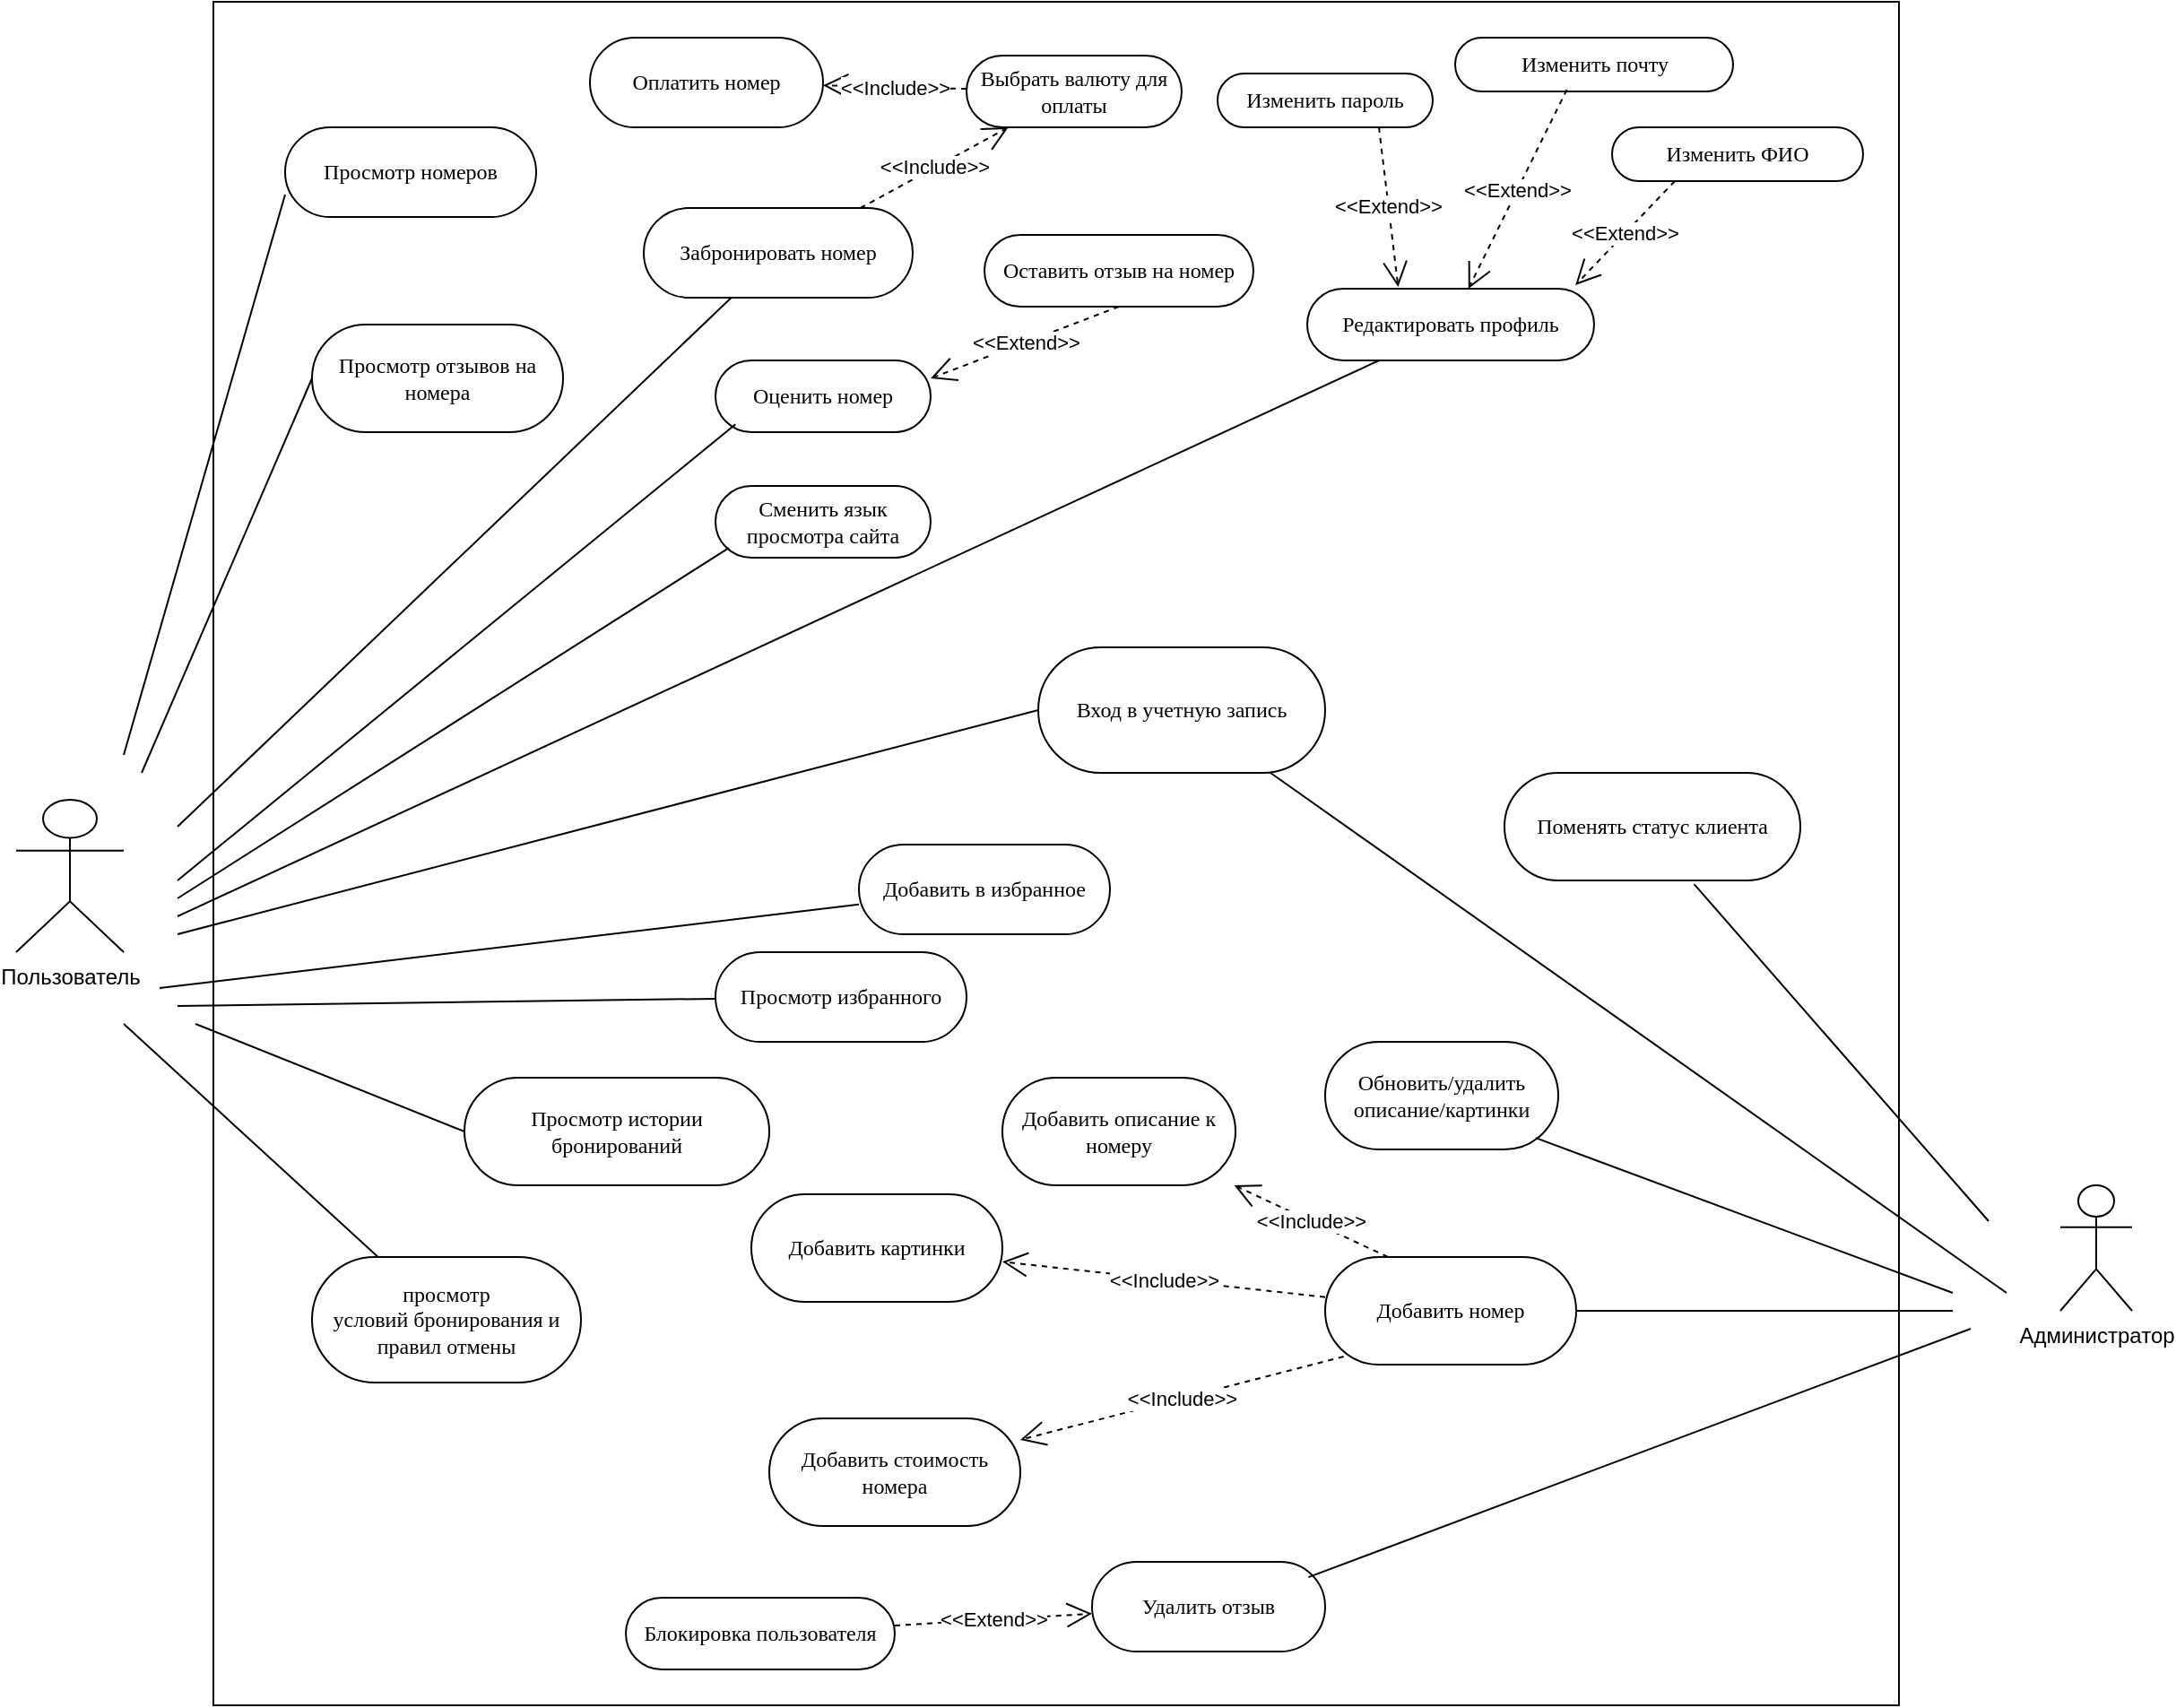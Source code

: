 <mxfile version="23.1.7" type="device">
  <diagram name="Page-1" id="0783ab3e-0a74-02c8-0abd-f7b4e66b4bec">
    <mxGraphModel dx="2636" dy="-693" grid="1" gridSize="10" guides="1" tooltips="1" connect="1" arrows="1" fold="1" page="1" pageScale="1" pageWidth="1200" pageHeight="1600" background="none" math="0" shadow="0">
      <root>
        <mxCell id="0" />
        <mxCell id="1" parent="0" />
        <mxCell id="jNMzOkflWiPmnUt8hGNs-3" value="Пользователь" style="shape=umlActor;verticalLabelPosition=bottom;verticalAlign=top;html=1;" vertex="1" parent="1">
          <mxGeometry x="-510" y="2465" width="60" height="85" as="geometry" />
        </mxCell>
        <mxCell id="jNMzOkflWiPmnUt8hGNs-4" value="Администратор" style="shape=umlActor;verticalLabelPosition=bottom;verticalAlign=top;html=1;" vertex="1" parent="1">
          <mxGeometry x="630" y="2680" width="40" height="70" as="geometry" />
        </mxCell>
        <mxCell id="jNMzOkflWiPmnUt8hGNs-12" value="" style="rounded=0;whiteSpace=wrap;html=1;" vertex="1" parent="1">
          <mxGeometry x="-400" y="2020" width="940" height="950" as="geometry" />
        </mxCell>
        <mxCell id="jNMzOkflWiPmnUt8hGNs-5" value="Вход в учетную запись" style="rounded=1;whiteSpace=wrap;html=1;shadow=0;comic=0;labelBackgroundColor=none;strokeWidth=1;fontFamily=Verdana;fontSize=12;align=center;arcSize=50;" vertex="1" parent="1">
          <mxGeometry x="60" y="2380" width="160" height="70" as="geometry" />
        </mxCell>
        <mxCell id="jNMzOkflWiPmnUt8hGNs-13" value="" style="endArrow=none;html=1;rounded=0;entryX=0;entryY=0.5;entryDx=0;entryDy=0;" edge="1" parent="1" target="jNMzOkflWiPmnUt8hGNs-5">
          <mxGeometry width="50" height="50" relative="1" as="geometry">
            <mxPoint x="-420" y="2540" as="sourcePoint" />
            <mxPoint x="-325" y="2506.5" as="targetPoint" />
          </mxGeometry>
        </mxCell>
        <mxCell id="jNMzOkflWiPmnUt8hGNs-14" value="" style="endArrow=none;html=1;rounded=0;" edge="1" parent="1" source="jNMzOkflWiPmnUt8hGNs-5">
          <mxGeometry width="50" height="50" relative="1" as="geometry">
            <mxPoint x="210" y="2514.25" as="sourcePoint" />
            <mxPoint x="600" y="2740" as="targetPoint" />
          </mxGeometry>
        </mxCell>
        <mxCell id="jNMzOkflWiPmnUt8hGNs-27" value="Редактировать профиль" style="rounded=1;whiteSpace=wrap;html=1;shadow=0;comic=0;labelBackgroundColor=none;strokeWidth=1;fontFamily=Verdana;fontSize=12;align=center;arcSize=50;" vertex="1" parent="1">
          <mxGeometry x="210" y="2180" width="160" height="40" as="geometry" />
        </mxCell>
        <mxCell id="jNMzOkflWiPmnUt8hGNs-28" value="Изменить ФИО" style="rounded=1;whiteSpace=wrap;html=1;shadow=0;comic=0;labelBackgroundColor=none;strokeWidth=1;fontFamily=Verdana;fontSize=12;align=center;arcSize=50;" vertex="1" parent="1">
          <mxGeometry x="380" y="2090" width="140" height="30" as="geometry" />
        </mxCell>
        <mxCell id="jNMzOkflWiPmnUt8hGNs-29" value="Изменить почту" style="rounded=1;whiteSpace=wrap;html=1;shadow=0;comic=0;labelBackgroundColor=none;strokeWidth=1;fontFamily=Verdana;fontSize=12;align=center;arcSize=50;" vertex="1" parent="1">
          <mxGeometry x="292.5" y="2040" width="155" height="30" as="geometry" />
        </mxCell>
        <mxCell id="jNMzOkflWiPmnUt8hGNs-30" value="Изменить пароль" style="rounded=1;whiteSpace=wrap;html=1;shadow=0;comic=0;labelBackgroundColor=none;strokeWidth=1;fontFamily=Verdana;fontSize=12;align=center;arcSize=50;" vertex="1" parent="1">
          <mxGeometry x="160" y="2060" width="120" height="30" as="geometry" />
        </mxCell>
        <mxCell id="jNMzOkflWiPmnUt8hGNs-31" value="&amp;lt;&amp;lt;Extend&amp;gt;&amp;gt;" style="endArrow=open;endSize=12;dashed=1;html=1;rounded=0;exitX=0.75;exitY=1;exitDx=0;exitDy=0;entryX=0.317;entryY=-0.025;entryDx=0;entryDy=0;entryPerimeter=0;" edge="1" parent="1" source="jNMzOkflWiPmnUt8hGNs-30" target="jNMzOkflWiPmnUt8hGNs-27">
          <mxGeometry x="-0.017" width="160" relative="1" as="geometry">
            <mxPoint x="560" y="2444" as="sourcePoint" />
            <mxPoint x="-180" y="2260" as="targetPoint" />
            <Array as="points" />
            <mxPoint as="offset" />
          </mxGeometry>
        </mxCell>
        <mxCell id="jNMzOkflWiPmnUt8hGNs-32" value="&amp;lt;&amp;lt;Extend&amp;gt;&amp;gt;" style="endArrow=open;endSize=12;dashed=1;html=1;rounded=0;exitX=0.402;exitY=0.967;exitDx=0;exitDy=0;exitPerimeter=0;" edge="1" parent="1" source="jNMzOkflWiPmnUt8hGNs-29" target="jNMzOkflWiPmnUt8hGNs-27">
          <mxGeometry width="160" relative="1" as="geometry">
            <mxPoint x="-230" y="2459" as="sourcePoint" />
            <mxPoint x="-90" y="2300" as="targetPoint" />
            <Array as="points" />
          </mxGeometry>
        </mxCell>
        <mxCell id="jNMzOkflWiPmnUt8hGNs-33" value="&amp;lt;&amp;lt;Extend&amp;gt;&amp;gt;" style="endArrow=open;endSize=12;dashed=1;html=1;rounded=0;exitX=0.25;exitY=1;exitDx=0;exitDy=0;entryX=0.935;entryY=-0.051;entryDx=0;entryDy=0;entryPerimeter=0;" edge="1" parent="1" source="jNMzOkflWiPmnUt8hGNs-28" target="jNMzOkflWiPmnUt8hGNs-27">
          <mxGeometry width="160" relative="1" as="geometry">
            <mxPoint x="-240" y="2374" as="sourcePoint" />
            <mxPoint x="-135" y="2300" as="targetPoint" />
            <Array as="points" />
          </mxGeometry>
        </mxCell>
        <mxCell id="jNMzOkflWiPmnUt8hGNs-37" value="" style="endArrow=none;html=1;rounded=0;entryX=0.25;entryY=1;entryDx=0;entryDy=0;" edge="1" parent="1" target="jNMzOkflWiPmnUt8hGNs-27">
          <mxGeometry width="50" height="50" relative="1" as="geometry">
            <mxPoint x="-420" y="2530" as="sourcePoint" />
            <mxPoint y="2310" as="targetPoint" />
          </mxGeometry>
        </mxCell>
        <mxCell id="jNMzOkflWiPmnUt8hGNs-38" value="Просмотр номеров" style="rounded=1;whiteSpace=wrap;html=1;shadow=0;comic=0;labelBackgroundColor=none;strokeWidth=1;fontFamily=Verdana;fontSize=12;align=center;arcSize=50;" vertex="1" parent="1">
          <mxGeometry x="-360" y="2090" width="140" height="50" as="geometry" />
        </mxCell>
        <mxCell id="jNMzOkflWiPmnUt8hGNs-39" value="" style="endArrow=none;html=1;rounded=0;entryX=0;entryY=0.75;entryDx=0;entryDy=0;" edge="1" parent="1" target="jNMzOkflWiPmnUt8hGNs-38">
          <mxGeometry width="50" height="50" relative="1" as="geometry">
            <mxPoint x="-450" y="2440" as="sourcePoint" />
            <mxPoint x="110" y="2270" as="targetPoint" />
          </mxGeometry>
        </mxCell>
        <mxCell id="jNMzOkflWiPmnUt8hGNs-41" value="Просмотр отзывов на номера" style="rounded=1;whiteSpace=wrap;html=1;shadow=0;comic=0;labelBackgroundColor=none;strokeWidth=1;fontFamily=Verdana;fontSize=12;align=center;arcSize=50;" vertex="1" parent="1">
          <mxGeometry x="-345" y="2200" width="140" height="60" as="geometry" />
        </mxCell>
        <mxCell id="jNMzOkflWiPmnUt8hGNs-42" value="" style="endArrow=none;html=1;rounded=0;entryX=0;entryY=0.5;entryDx=0;entryDy=0;" edge="1" parent="1" target="jNMzOkflWiPmnUt8hGNs-41">
          <mxGeometry width="50" height="50" relative="1" as="geometry">
            <mxPoint x="-440" y="2450" as="sourcePoint" />
            <mxPoint x="110" y="2400" as="targetPoint" />
          </mxGeometry>
        </mxCell>
        <mxCell id="jNMzOkflWiPmnUt8hGNs-43" value="просмотр&lt;br/&gt;условий бронирования и правил отмены" style="rounded=1;whiteSpace=wrap;html=1;shadow=0;comic=0;labelBackgroundColor=none;strokeWidth=1;fontFamily=Verdana;fontSize=12;align=center;arcSize=50;" vertex="1" parent="1">
          <mxGeometry x="-345" y="2720" width="150" height="70" as="geometry" />
        </mxCell>
        <mxCell id="jNMzOkflWiPmnUt8hGNs-44" value="" style="endArrow=none;html=1;rounded=0;" edge="1" parent="1" target="jNMzOkflWiPmnUt8hGNs-43">
          <mxGeometry width="50" height="50" relative="1" as="geometry">
            <mxPoint x="-450" y="2590" as="sourcePoint" />
            <mxPoint x="110" y="2250" as="targetPoint" />
          </mxGeometry>
        </mxCell>
        <mxCell id="jNMzOkflWiPmnUt8hGNs-47" value="Забронировать номер" style="rounded=1;whiteSpace=wrap;html=1;shadow=0;comic=0;labelBackgroundColor=none;strokeWidth=1;fontFamily=Verdana;fontSize=12;align=center;arcSize=50;" vertex="1" parent="1">
          <mxGeometry x="-160" y="2135" width="150" height="50" as="geometry" />
        </mxCell>
        <mxCell id="jNMzOkflWiPmnUt8hGNs-48" value="" style="endArrow=none;html=1;rounded=0;" edge="1" parent="1" target="jNMzOkflWiPmnUt8hGNs-47">
          <mxGeometry width="50" height="50" relative="1" as="geometry">
            <mxPoint x="-420" y="2480" as="sourcePoint" />
            <mxPoint x="70" y="2110" as="targetPoint" />
          </mxGeometry>
        </mxCell>
        <mxCell id="jNMzOkflWiPmnUt8hGNs-49" value="Оплатить номер" style="rounded=1;whiteSpace=wrap;html=1;shadow=0;comic=0;labelBackgroundColor=none;strokeWidth=1;fontFamily=Verdana;fontSize=12;align=center;arcSize=50;" vertex="1" parent="1">
          <mxGeometry x="-190" y="2040" width="130" height="50" as="geometry" />
        </mxCell>
        <mxCell id="jNMzOkflWiPmnUt8hGNs-50" value="&amp;lt;&amp;lt;Include&amp;gt;&amp;gt;" style="endArrow=open;endSize=12;dashed=1;html=1;rounded=0;" edge="1" parent="1" source="jNMzOkflWiPmnUt8hGNs-47" target="jNMzOkflWiPmnUt8hGNs-55">
          <mxGeometry width="160" relative="1" as="geometry">
            <mxPoint x="18" y="2120" as="sourcePoint" />
            <mxPoint x="10" y="2183" as="targetPoint" />
            <Array as="points" />
          </mxGeometry>
        </mxCell>
        <mxCell id="jNMzOkflWiPmnUt8hGNs-51" value="Оценить номер" style="rounded=1;whiteSpace=wrap;html=1;shadow=0;comic=0;labelBackgroundColor=none;strokeWidth=1;fontFamily=Verdana;fontSize=12;align=center;arcSize=50;" vertex="1" parent="1">
          <mxGeometry x="-120" y="2220" width="120" height="40" as="geometry" />
        </mxCell>
        <mxCell id="jNMzOkflWiPmnUt8hGNs-52" value="" style="endArrow=none;html=1;rounded=0;entryX=0.093;entryY=0.89;entryDx=0;entryDy=0;entryPerimeter=0;" edge="1" parent="1" target="jNMzOkflWiPmnUt8hGNs-51">
          <mxGeometry width="50" height="50" relative="1" as="geometry">
            <mxPoint x="-420" y="2510" as="sourcePoint" />
            <mxPoint x="-210" y="2340" as="targetPoint" />
          </mxGeometry>
        </mxCell>
        <mxCell id="jNMzOkflWiPmnUt8hGNs-53" value="Оставить отзыв на номер" style="rounded=1;whiteSpace=wrap;html=1;shadow=0;comic=0;labelBackgroundColor=none;strokeWidth=1;fontFamily=Verdana;fontSize=12;align=center;arcSize=50;" vertex="1" parent="1">
          <mxGeometry x="30" y="2150" width="150" height="40" as="geometry" />
        </mxCell>
        <mxCell id="jNMzOkflWiPmnUt8hGNs-54" value="&amp;lt;&amp;lt;Extend&amp;gt;&amp;gt;" style="endArrow=open;endSize=12;dashed=1;html=1;rounded=0;exitX=0.5;exitY=1;exitDx=0;exitDy=0;entryX=1;entryY=0.25;entryDx=0;entryDy=0;" edge="1" parent="1" source="jNMzOkflWiPmnUt8hGNs-53" target="jNMzOkflWiPmnUt8hGNs-51">
          <mxGeometry width="160" relative="1" as="geometry">
            <mxPoint x="100" y="2210" as="sourcePoint" />
            <mxPoint y="2140" as="targetPoint" />
          </mxGeometry>
        </mxCell>
        <mxCell id="jNMzOkflWiPmnUt8hGNs-55" value="Выбрать валюту для оплаты" style="rounded=1;whiteSpace=wrap;html=1;shadow=0;comic=0;labelBackgroundColor=none;strokeWidth=1;fontFamily=Verdana;fontSize=12;align=center;arcSize=50;" vertex="1" parent="1">
          <mxGeometry x="20" y="2050" width="120" height="40" as="geometry" />
        </mxCell>
        <mxCell id="jNMzOkflWiPmnUt8hGNs-58" value="&amp;lt;&amp;lt;Include&amp;gt;&amp;gt;" style="endArrow=open;endSize=12;dashed=1;html=1;rounded=0;" edge="1" parent="1" source="jNMzOkflWiPmnUt8hGNs-55" target="jNMzOkflWiPmnUt8hGNs-49">
          <mxGeometry width="160" relative="1" as="geometry">
            <mxPoint x="-30" y="2145" as="sourcePoint" />
            <mxPoint x="34" y="2110" as="targetPoint" />
            <Array as="points" />
          </mxGeometry>
        </mxCell>
        <mxCell id="jNMzOkflWiPmnUt8hGNs-59" value="Сменить язык просмотра сайта" style="rounded=1;whiteSpace=wrap;html=1;shadow=0;comic=0;labelBackgroundColor=none;strokeWidth=1;fontFamily=Verdana;fontSize=12;align=center;arcSize=50;" vertex="1" parent="1">
          <mxGeometry x="-120" y="2290" width="120" height="40" as="geometry" />
        </mxCell>
        <mxCell id="jNMzOkflWiPmnUt8hGNs-60" value="" style="endArrow=none;html=1;rounded=0;entryX=0.062;entryY=0.865;entryDx=0;entryDy=0;entryPerimeter=0;" edge="1" parent="1" target="jNMzOkflWiPmnUt8hGNs-59">
          <mxGeometry width="50" height="50" relative="1" as="geometry">
            <mxPoint x="-420" y="2520" as="sourcePoint" />
            <mxPoint x="10" y="2300" as="targetPoint" />
          </mxGeometry>
        </mxCell>
        <mxCell id="jNMzOkflWiPmnUt8hGNs-61" value="Поменять статус клиента" style="rounded=1;whiteSpace=wrap;html=1;shadow=0;comic=0;labelBackgroundColor=none;strokeWidth=1;fontFamily=Verdana;fontSize=12;align=center;arcSize=50;" vertex="1" parent="1">
          <mxGeometry x="320" y="2450" width="165" height="60" as="geometry" />
        </mxCell>
        <mxCell id="jNMzOkflWiPmnUt8hGNs-62" value="" style="endArrow=none;html=1;rounded=0;exitX=0.641;exitY=1.034;exitDx=0;exitDy=0;exitPerimeter=0;" edge="1" parent="1" source="jNMzOkflWiPmnUt8hGNs-61">
          <mxGeometry width="50" height="50" relative="1" as="geometry">
            <mxPoint x="90" y="2660" as="sourcePoint" />
            <mxPoint x="590" y="2700" as="targetPoint" />
          </mxGeometry>
        </mxCell>
        <mxCell id="jNMzOkflWiPmnUt8hGNs-63" value="Удалить отзыв" style="rounded=1;whiteSpace=wrap;html=1;shadow=0;comic=0;labelBackgroundColor=none;strokeWidth=1;fontFamily=Verdana;fontSize=12;align=center;arcSize=50;" vertex="1" parent="1">
          <mxGeometry x="90" y="2890" width="130" height="50" as="geometry" />
        </mxCell>
        <mxCell id="jNMzOkflWiPmnUt8hGNs-64" value="" style="endArrow=none;html=1;rounded=0;exitX=0.928;exitY=0.171;exitDx=0;exitDy=0;exitPerimeter=0;" edge="1" parent="1" source="jNMzOkflWiPmnUt8hGNs-63">
          <mxGeometry width="50" height="50" relative="1" as="geometry">
            <mxPoint x="230" y="2970" as="sourcePoint" />
            <mxPoint x="580" y="2760" as="targetPoint" />
          </mxGeometry>
        </mxCell>
        <mxCell id="jNMzOkflWiPmnUt8hGNs-65" value="Блокировка пользователя" style="rounded=1;whiteSpace=wrap;html=1;shadow=0;comic=0;labelBackgroundColor=none;strokeWidth=1;fontFamily=Verdana;fontSize=12;align=center;arcSize=50;" vertex="1" parent="1">
          <mxGeometry x="-170" y="2910" width="150" height="40" as="geometry" />
        </mxCell>
        <mxCell id="jNMzOkflWiPmnUt8hGNs-66" value="&amp;lt;&amp;lt;Extend&amp;gt;&amp;gt;" style="endArrow=open;endSize=12;dashed=1;html=1;rounded=0;" edge="1" parent="1" source="jNMzOkflWiPmnUt8hGNs-65" target="jNMzOkflWiPmnUt8hGNs-63">
          <mxGeometry width="160" relative="1" as="geometry">
            <mxPoint x="-55" y="2860" as="sourcePoint" />
            <mxPoint x="-160" y="2801" as="targetPoint" />
          </mxGeometry>
        </mxCell>
        <mxCell id="jNMzOkflWiPmnUt8hGNs-67" value="Добавить номер" style="rounded=1;whiteSpace=wrap;html=1;shadow=0;comic=0;labelBackgroundColor=none;strokeWidth=1;fontFamily=Verdana;fontSize=12;align=center;arcSize=50;" vertex="1" parent="1">
          <mxGeometry x="220" y="2720" width="140" height="60" as="geometry" />
        </mxCell>
        <mxCell id="jNMzOkflWiPmnUt8hGNs-68" value="" style="endArrow=none;html=1;rounded=0;" edge="1" parent="1" source="jNMzOkflWiPmnUt8hGNs-67">
          <mxGeometry width="50" height="50" relative="1" as="geometry">
            <mxPoint x="300" y="2770" as="sourcePoint" />
            <mxPoint x="570" y="2750" as="targetPoint" />
          </mxGeometry>
        </mxCell>
        <mxCell id="jNMzOkflWiPmnUt8hGNs-69" value="Добавить описание к номеру" style="rounded=1;whiteSpace=wrap;html=1;shadow=0;comic=0;labelBackgroundColor=none;strokeWidth=1;fontFamily=Verdana;fontSize=12;align=center;arcSize=50;" vertex="1" parent="1">
          <mxGeometry x="40" y="2620" width="130" height="60" as="geometry" />
        </mxCell>
        <mxCell id="jNMzOkflWiPmnUt8hGNs-70" value="Добавить картинки" style="rounded=1;whiteSpace=wrap;html=1;shadow=0;comic=0;labelBackgroundColor=none;strokeWidth=1;fontFamily=Verdana;fontSize=12;align=center;arcSize=50;" vertex="1" parent="1">
          <mxGeometry x="-100" y="2685" width="140" height="60" as="geometry" />
        </mxCell>
        <mxCell id="jNMzOkflWiPmnUt8hGNs-71" value="Добавить стоимость номера" style="rounded=1;whiteSpace=wrap;html=1;shadow=0;comic=0;labelBackgroundColor=none;strokeWidth=1;fontFamily=Verdana;fontSize=12;align=center;arcSize=50;" vertex="1" parent="1">
          <mxGeometry x="-90" y="2810" width="140" height="60" as="geometry" />
        </mxCell>
        <mxCell id="jNMzOkflWiPmnUt8hGNs-72" value="&amp;lt;&amp;lt;Include&amp;gt;&amp;gt;" style="endArrow=open;endSize=12;dashed=1;html=1;rounded=0;exitX=0.25;exitY=0;exitDx=0;exitDy=0;" edge="1" parent="1" source="jNMzOkflWiPmnUt8hGNs-67" target="jNMzOkflWiPmnUt8hGNs-69">
          <mxGeometry width="160" relative="1" as="geometry">
            <mxPoint x="185" y="2659" as="sourcePoint" />
            <mxPoint x="315" y="2660" as="targetPoint" />
            <Array as="points" />
          </mxGeometry>
        </mxCell>
        <mxCell id="jNMzOkflWiPmnUt8hGNs-73" value="&amp;lt;&amp;lt;Include&amp;gt;&amp;gt;" style="endArrow=open;endSize=12;dashed=1;html=1;rounded=0;" edge="1" parent="1" source="jNMzOkflWiPmnUt8hGNs-67" target="jNMzOkflWiPmnUt8hGNs-70">
          <mxGeometry width="160" relative="1" as="geometry">
            <mxPoint x="152" y="2800" as="sourcePoint" />
            <mxPoint x="80" y="2750" as="targetPoint" />
            <Array as="points" />
          </mxGeometry>
        </mxCell>
        <mxCell id="jNMzOkflWiPmnUt8hGNs-75" value="&amp;lt;&amp;lt;Include&amp;gt;&amp;gt;" style="endArrow=open;endSize=12;dashed=1;html=1;rounded=0;exitX=0.074;exitY=0.925;exitDx=0;exitDy=0;exitPerimeter=0;" edge="1" parent="1" source="jNMzOkflWiPmnUt8hGNs-67" target="jNMzOkflWiPmnUt8hGNs-71">
          <mxGeometry width="160" relative="1" as="geometry">
            <mxPoint x="180" y="2800" as="sourcePoint" />
            <mxPoint x="30" y="2780" as="targetPoint" />
            <Array as="points" />
          </mxGeometry>
        </mxCell>
        <mxCell id="jNMzOkflWiPmnUt8hGNs-76" value="Добавить в избранное" style="rounded=1;whiteSpace=wrap;html=1;shadow=0;comic=0;labelBackgroundColor=none;strokeWidth=1;fontFamily=Verdana;fontSize=12;align=center;arcSize=50;" vertex="1" parent="1">
          <mxGeometry x="-40" y="2490" width="140" height="50" as="geometry" />
        </mxCell>
        <mxCell id="jNMzOkflWiPmnUt8hGNs-77" value="Просмотр избранного" style="rounded=1;whiteSpace=wrap;html=1;shadow=0;comic=0;labelBackgroundColor=none;strokeWidth=1;fontFamily=Verdana;fontSize=12;align=center;arcSize=50;" vertex="1" parent="1">
          <mxGeometry x="-120" y="2550" width="140" height="50" as="geometry" />
        </mxCell>
        <mxCell id="jNMzOkflWiPmnUt8hGNs-78" value="" style="endArrow=none;html=1;rounded=0;" edge="1" parent="1" target="jNMzOkflWiPmnUt8hGNs-76">
          <mxGeometry width="50" height="50" relative="1" as="geometry">
            <mxPoint x="-430" y="2570" as="sourcePoint" />
            <mxPoint x="-20" y="2470" as="targetPoint" />
          </mxGeometry>
        </mxCell>
        <mxCell id="jNMzOkflWiPmnUt8hGNs-79" value="" style="endArrow=none;html=1;rounded=0;" edge="1" parent="1" target="jNMzOkflWiPmnUt8hGNs-77">
          <mxGeometry width="50" height="50" relative="1" as="geometry">
            <mxPoint x="-420" y="2580" as="sourcePoint" />
            <mxPoint x="-70" y="2537" as="targetPoint" />
          </mxGeometry>
        </mxCell>
        <mxCell id="jNMzOkflWiPmnUt8hGNs-80" value="Просмотр истории бронирований" style="rounded=1;whiteSpace=wrap;html=1;shadow=0;comic=0;labelBackgroundColor=none;strokeWidth=1;fontFamily=Verdana;fontSize=12;align=center;arcSize=50;" vertex="1" parent="1">
          <mxGeometry x="-260" y="2620" width="170" height="60" as="geometry" />
        </mxCell>
        <mxCell id="jNMzOkflWiPmnUt8hGNs-81" value="" style="endArrow=none;html=1;rounded=0;entryX=0;entryY=0.5;entryDx=0;entryDy=0;" edge="1" parent="1" target="jNMzOkflWiPmnUt8hGNs-80">
          <mxGeometry width="50" height="50" relative="1" as="geometry">
            <mxPoint x="-410" y="2590" as="sourcePoint" />
            <mxPoint x="-110" y="2586" as="targetPoint" />
          </mxGeometry>
        </mxCell>
        <mxCell id="jNMzOkflWiPmnUt8hGNs-82" value="Обновить/удалить описание/картинки" style="rounded=1;whiteSpace=wrap;html=1;shadow=0;comic=0;labelBackgroundColor=none;strokeWidth=1;fontFamily=Verdana;fontSize=12;align=center;arcSize=50;" vertex="1" parent="1">
          <mxGeometry x="220" y="2600" width="130" height="60" as="geometry" />
        </mxCell>
        <mxCell id="jNMzOkflWiPmnUt8hGNs-83" value="" style="endArrow=none;html=1;rounded=0;entryX=0.903;entryY=0.893;entryDx=0;entryDy=0;entryPerimeter=0;" edge="1" parent="1" target="jNMzOkflWiPmnUt8hGNs-82">
          <mxGeometry width="50" height="50" relative="1" as="geometry">
            <mxPoint x="570" y="2740" as="sourcePoint" />
            <mxPoint x="340" y="2780" as="targetPoint" />
          </mxGeometry>
        </mxCell>
      </root>
    </mxGraphModel>
  </diagram>
</mxfile>
